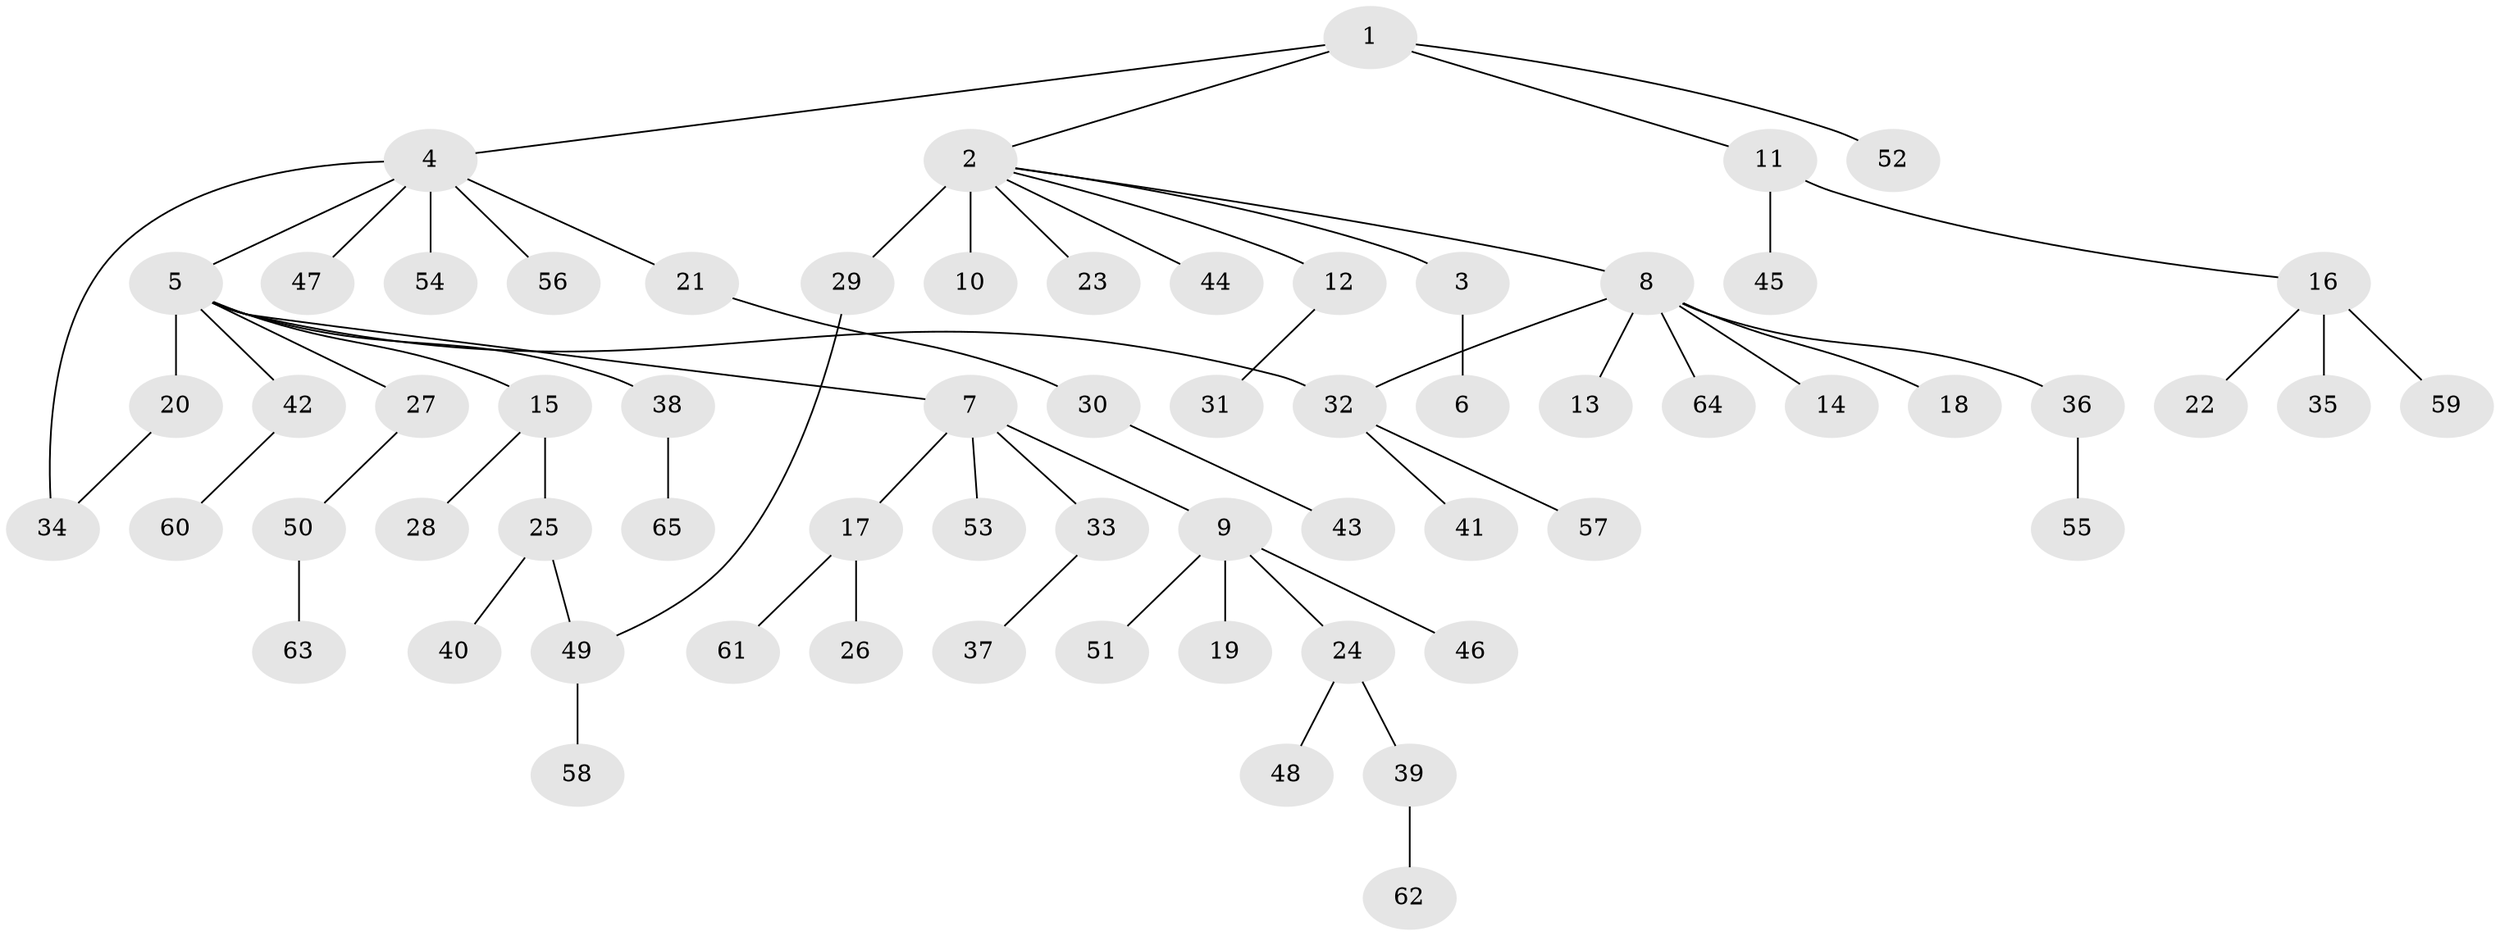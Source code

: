 // original degree distribution, {5: 0.031496062992125984, 14: 0.007874015748031496, 4: 0.03937007874015748, 8: 0.015748031496062992, 18: 0.007874015748031496, 1: 0.6456692913385826, 6: 0.015748031496062992, 10: 0.007874015748031496, 2: 0.16535433070866143, 3: 0.06299212598425197}
// Generated by graph-tools (version 1.1) at 2025/35/03/09/25 02:35:23]
// undirected, 65 vertices, 67 edges
graph export_dot {
graph [start="1"]
  node [color=gray90,style=filled];
  1;
  2;
  3;
  4;
  5;
  6;
  7;
  8;
  9;
  10;
  11;
  12;
  13;
  14;
  15;
  16;
  17;
  18;
  19;
  20;
  21;
  22;
  23;
  24;
  25;
  26;
  27;
  28;
  29;
  30;
  31;
  32;
  33;
  34;
  35;
  36;
  37;
  38;
  39;
  40;
  41;
  42;
  43;
  44;
  45;
  46;
  47;
  48;
  49;
  50;
  51;
  52;
  53;
  54;
  55;
  56;
  57;
  58;
  59;
  60;
  61;
  62;
  63;
  64;
  65;
  1 -- 2 [weight=1.0];
  1 -- 4 [weight=1.0];
  1 -- 11 [weight=1.0];
  1 -- 52 [weight=1.0];
  2 -- 3 [weight=1.0];
  2 -- 8 [weight=1.0];
  2 -- 10 [weight=1.0];
  2 -- 12 [weight=1.0];
  2 -- 23 [weight=1.0];
  2 -- 29 [weight=6.0];
  2 -- 44 [weight=1.0];
  3 -- 6 [weight=2.0];
  4 -- 5 [weight=1.0];
  4 -- 21 [weight=1.0];
  4 -- 34 [weight=1.0];
  4 -- 47 [weight=1.0];
  4 -- 54 [weight=1.0];
  4 -- 56 [weight=1.0];
  5 -- 7 [weight=1.0];
  5 -- 15 [weight=1.0];
  5 -- 20 [weight=10.0];
  5 -- 27 [weight=1.0];
  5 -- 32 [weight=1.0];
  5 -- 38 [weight=1.0];
  5 -- 42 [weight=1.0];
  7 -- 9 [weight=1.0];
  7 -- 17 [weight=1.0];
  7 -- 33 [weight=1.0];
  7 -- 53 [weight=1.0];
  8 -- 13 [weight=1.0];
  8 -- 14 [weight=1.0];
  8 -- 18 [weight=1.0];
  8 -- 32 [weight=1.0];
  8 -- 36 [weight=1.0];
  8 -- 64 [weight=1.0];
  9 -- 19 [weight=5.0];
  9 -- 24 [weight=1.0];
  9 -- 46 [weight=1.0];
  9 -- 51 [weight=1.0];
  11 -- 16 [weight=1.0];
  11 -- 45 [weight=2.0];
  12 -- 31 [weight=1.0];
  15 -- 25 [weight=1.0];
  15 -- 28 [weight=1.0];
  16 -- 22 [weight=1.0];
  16 -- 35 [weight=2.0];
  16 -- 59 [weight=1.0];
  17 -- 26 [weight=1.0];
  17 -- 61 [weight=1.0];
  20 -- 34 [weight=1.0];
  21 -- 30 [weight=1.0];
  24 -- 39 [weight=1.0];
  24 -- 48 [weight=1.0];
  25 -- 40 [weight=1.0];
  25 -- 49 [weight=2.0];
  27 -- 50 [weight=1.0];
  29 -- 49 [weight=1.0];
  30 -- 43 [weight=1.0];
  32 -- 41 [weight=1.0];
  32 -- 57 [weight=1.0];
  33 -- 37 [weight=2.0];
  36 -- 55 [weight=1.0];
  38 -- 65 [weight=1.0];
  39 -- 62 [weight=1.0];
  42 -- 60 [weight=1.0];
  49 -- 58 [weight=1.0];
  50 -- 63 [weight=1.0];
}
